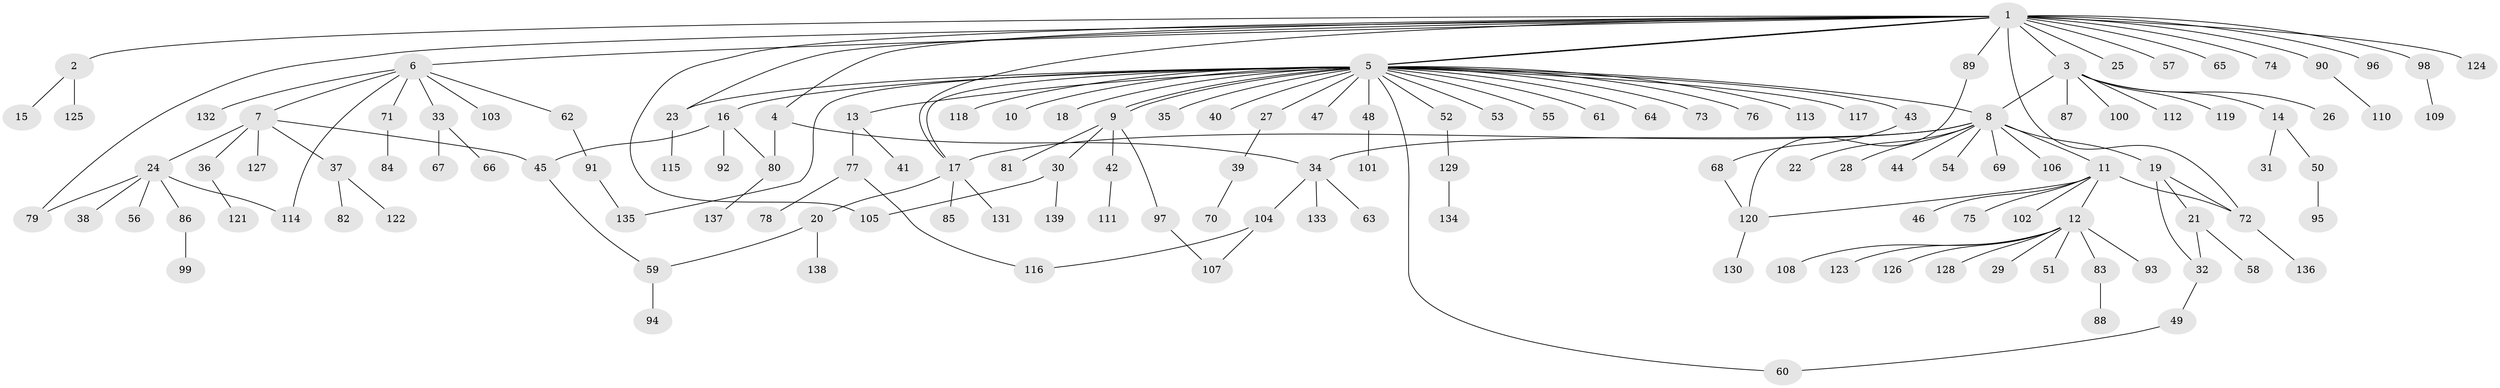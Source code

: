 // coarse degree distribution, {11: 0.023809523809523808, 1: 0.3333333333333333, 4: 0.11904761904761904, 5: 0.047619047619047616, 10: 0.023809523809523808, 6: 0.023809523809523808, 7: 0.023809523809523808, 2: 0.21428571428571427, 3: 0.19047619047619047}
// Generated by graph-tools (version 1.1) at 2025/50/03/04/25 22:50:23]
// undirected, 139 vertices, 160 edges
graph export_dot {
  node [color=gray90,style=filled];
  1;
  2;
  3;
  4;
  5;
  6;
  7;
  8;
  9;
  10;
  11;
  12;
  13;
  14;
  15;
  16;
  17;
  18;
  19;
  20;
  21;
  22;
  23;
  24;
  25;
  26;
  27;
  28;
  29;
  30;
  31;
  32;
  33;
  34;
  35;
  36;
  37;
  38;
  39;
  40;
  41;
  42;
  43;
  44;
  45;
  46;
  47;
  48;
  49;
  50;
  51;
  52;
  53;
  54;
  55;
  56;
  57;
  58;
  59;
  60;
  61;
  62;
  63;
  64;
  65;
  66;
  67;
  68;
  69;
  70;
  71;
  72;
  73;
  74;
  75;
  76;
  77;
  78;
  79;
  80;
  81;
  82;
  83;
  84;
  85;
  86;
  87;
  88;
  89;
  90;
  91;
  92;
  93;
  94;
  95;
  96;
  97;
  98;
  99;
  100;
  101;
  102;
  103;
  104;
  105;
  106;
  107;
  108;
  109;
  110;
  111;
  112;
  113;
  114;
  115;
  116;
  117;
  118;
  119;
  120;
  121;
  122;
  123;
  124;
  125;
  126;
  127;
  128;
  129;
  130;
  131;
  132;
  133;
  134;
  135;
  136;
  137;
  138;
  139;
  1 -- 2;
  1 -- 3;
  1 -- 4;
  1 -- 5;
  1 -- 5;
  1 -- 6;
  1 -- 17;
  1 -- 23;
  1 -- 25;
  1 -- 57;
  1 -- 65;
  1 -- 72;
  1 -- 74;
  1 -- 79;
  1 -- 89;
  1 -- 90;
  1 -- 96;
  1 -- 98;
  1 -- 105;
  1 -- 124;
  2 -- 15;
  2 -- 125;
  3 -- 8;
  3 -- 14;
  3 -- 26;
  3 -- 87;
  3 -- 100;
  3 -- 112;
  3 -- 119;
  4 -- 34;
  4 -- 80;
  5 -- 8;
  5 -- 9;
  5 -- 9;
  5 -- 10;
  5 -- 13;
  5 -- 16;
  5 -- 17;
  5 -- 18;
  5 -- 23;
  5 -- 27;
  5 -- 35;
  5 -- 40;
  5 -- 43;
  5 -- 47;
  5 -- 48;
  5 -- 52;
  5 -- 53;
  5 -- 55;
  5 -- 60;
  5 -- 61;
  5 -- 64;
  5 -- 73;
  5 -- 76;
  5 -- 113;
  5 -- 117;
  5 -- 118;
  5 -- 135;
  6 -- 7;
  6 -- 33;
  6 -- 62;
  6 -- 71;
  6 -- 103;
  6 -- 114;
  6 -- 132;
  7 -- 24;
  7 -- 36;
  7 -- 37;
  7 -- 45;
  7 -- 127;
  8 -- 11;
  8 -- 17;
  8 -- 19;
  8 -- 22;
  8 -- 28;
  8 -- 34;
  8 -- 44;
  8 -- 54;
  8 -- 69;
  8 -- 106;
  9 -- 30;
  9 -- 42;
  9 -- 81;
  9 -- 97;
  11 -- 12;
  11 -- 46;
  11 -- 72;
  11 -- 75;
  11 -- 102;
  11 -- 120;
  12 -- 29;
  12 -- 51;
  12 -- 83;
  12 -- 93;
  12 -- 108;
  12 -- 123;
  12 -- 126;
  12 -- 128;
  13 -- 41;
  13 -- 77;
  14 -- 31;
  14 -- 50;
  16 -- 45;
  16 -- 80;
  16 -- 92;
  17 -- 20;
  17 -- 85;
  17 -- 131;
  19 -- 21;
  19 -- 32;
  19 -- 72;
  20 -- 59;
  20 -- 138;
  21 -- 32;
  21 -- 58;
  23 -- 115;
  24 -- 38;
  24 -- 56;
  24 -- 79;
  24 -- 86;
  24 -- 114;
  27 -- 39;
  30 -- 105;
  30 -- 139;
  32 -- 49;
  33 -- 66;
  33 -- 67;
  34 -- 63;
  34 -- 104;
  34 -- 133;
  36 -- 121;
  37 -- 82;
  37 -- 122;
  39 -- 70;
  42 -- 111;
  43 -- 68;
  45 -- 59;
  48 -- 101;
  49 -- 60;
  50 -- 95;
  52 -- 129;
  59 -- 94;
  62 -- 91;
  68 -- 120;
  71 -- 84;
  72 -- 136;
  77 -- 78;
  77 -- 116;
  80 -- 137;
  83 -- 88;
  86 -- 99;
  89 -- 120;
  90 -- 110;
  91 -- 135;
  97 -- 107;
  98 -- 109;
  104 -- 107;
  104 -- 116;
  120 -- 130;
  129 -- 134;
}
